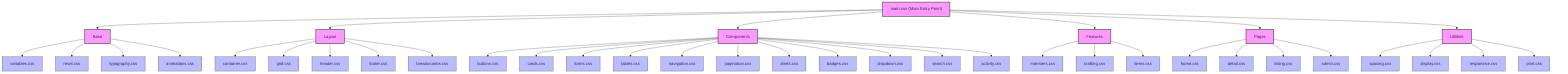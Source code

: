 graph TD
    main["main.css (Main Entry Point)"]
    
    %% Base styles section
    base["Base"]
    variables["variables.css"]
    reset["reset.css"]
    typography["typography.css"]
    animations["animations.css"]
    
    %% Layout section
    layout["Layout"]
    container["container.css"]
    grid["grid.css"]
    header["header.css"]
    footer["footer.css"]
    breadcrumbs["breadcrumbs.css"]
    
    %% Components section
    components["Components"]
    buttons["buttons.css"]
    cards["cards.css"]
    forms["forms.css"]
    tables["tables.css"]
    navigation["navigation.css"]
    pagination["pagination.css"]
    alerts["alerts.css"]
    badges["badges.css"]
    dropdown["dropdown.css"]
    search["search.css"]
    activity["activity.css"]
    
    %% Features section
    features["Features"]
    monsters["monsters.css"]
    crafting["crafting.css"]
    items["items.css"]
    
    %% Pages section
    pages["Pages"]
    home["home.css"]
    detail["detail.css"]
    listing["listing.css"]
    admin["admin.css"]
    
    %% Utilities section
    utilities["Utilities"]
    spacing["spacing.css"]
    display["display.css"]
    responsive["responsive.css"]
    print["print.css"]
    
    %% Connections
    main --> base
    main --> layout
    main --> components
    main --> features
    main --> pages
    main --> utilities
    
    base --> variables
    base --> reset
    base --> typography
    base --> animations
    
    layout --> container
    layout --> grid
    layout --> header
    layout --> footer
    layout --> breadcrumbs
    
    components --> buttons
    components --> cards
    components --> forms
    components --> tables
    components --> navigation
    components --> pagination
    components --> alerts
    components --> badges
    components --> dropdown
    components --> search
    components --> activity
    
    features --> monsters
    features --> crafting
    features --> items
    
    pages --> home
    pages --> detail
    pages --> listing
    pages --> admin
    
    utilities --> spacing
    utilities --> display
    utilities --> responsive
    utilities --> print
    
    classDef sectionClass fill:#f9f,stroke:#333,stroke-width:2px;
    classDef fileClass fill:#bbf,stroke:#333,stroke-width:1px;
    
    class main,base,layout,components,features,pages,utilities sectionClass;
    class variables,reset,typography,animations,container,grid,header,footer,breadcrumbs,buttons,cards,forms,tables,navigation,pagination,alerts,badges,dropdown,search,activity,monsters,crafting,items,home,detail,listing,admin,spacing,display,responsive,print fileClass;